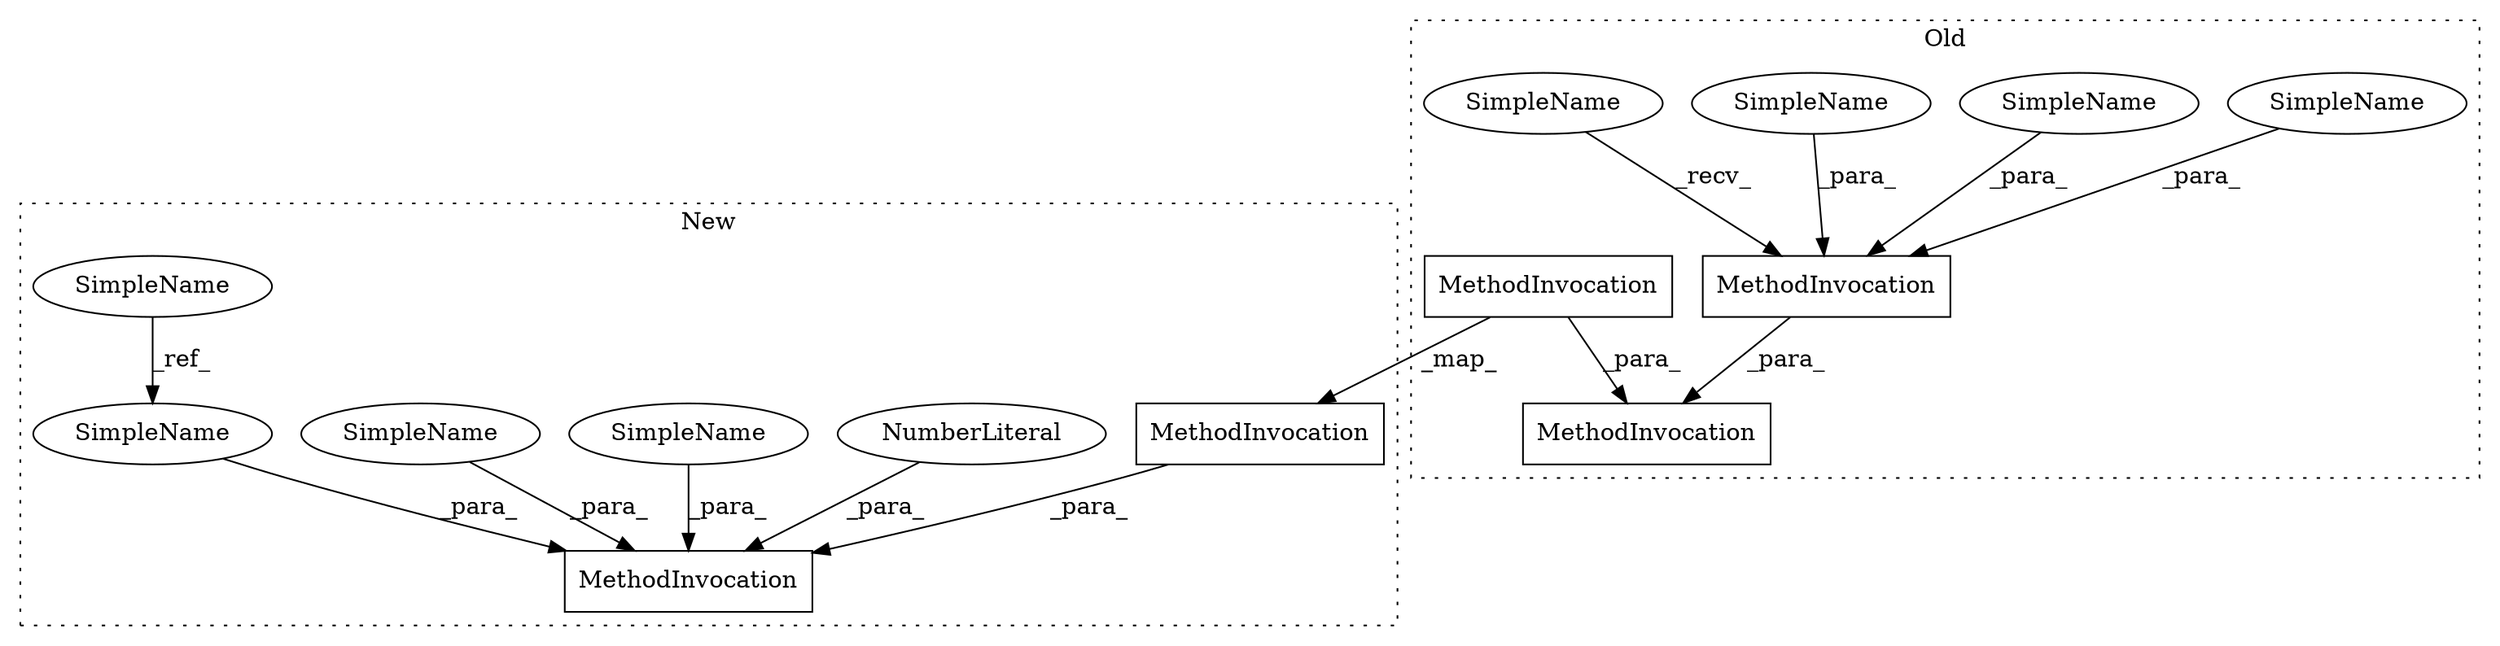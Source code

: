 digraph G {
subgraph cluster0 {
3 [label="MethodInvocation" a="32" s="6695,6751" l="7,1" shape="box"];
4 [label="MethodInvocation" a="32" s="6729,6750" l="7,1" shape="box"];
5 [label="MethodInvocation" a="32" s="6711" l="9" shape="box"];
7 [label="SimpleName" a="42" s="6740" l="2" shape="ellipse"];
9 [label="SimpleName" a="42" s="6744" l="2" shape="ellipse"];
13 [label="SimpleName" a="42" s="6748" l="2" shape="ellipse"];
14 [label="SimpleName" a="42" s="6722" l="6" shape="ellipse"];
label = "Old";
style="dotted";
}
subgraph cluster1 {
1 [label="MethodInvocation" a="32" s="6701,6748" l="10,1" shape="box"];
2 [label="MethodInvocation" a="32" s="6720" l="9" shape="box"];
6 [label="NumberLiteral" a="34" s="6731" l="1" shape="ellipse"];
8 [label="SimpleName" a="42" s="6738" l="2" shape="ellipse"];
10 [label="SimpleName" a="42" s="6742" l="2" shape="ellipse"];
11 [label="SimpleName" a="42" s="6746" l="2" shape="ellipse"];
12 [label="SimpleName" a="42" s="6672" l="2" shape="ellipse"];
label = "New";
style="dotted";
}
2 -> 1 [label="_para_"];
4 -> 3 [label="_para_"];
5 -> 2 [label="_map_"];
5 -> 3 [label="_para_"];
6 -> 1 [label="_para_"];
7 -> 4 [label="_para_"];
8 -> 1 [label="_para_"];
9 -> 4 [label="_para_"];
10 -> 1 [label="_para_"];
11 -> 1 [label="_para_"];
12 -> 8 [label="_ref_"];
13 -> 4 [label="_para_"];
14 -> 4 [label="_recv_"];
}